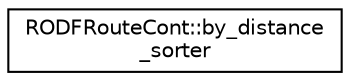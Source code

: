 digraph "Graphical Class Hierarchy"
{
  edge [fontname="Helvetica",fontsize="10",labelfontname="Helvetica",labelfontsize="10"];
  node [fontname="Helvetica",fontsize="10",shape=record];
  rankdir="LR";
  Node0 [label="RODFRouteCont::by_distance\l_sorter",height=0.2,width=0.4,color="black", fillcolor="white", style="filled",URL="$df/d90/class_r_o_d_f_route_cont_1_1by__distance__sorter.html",tooltip="A class for sorting route descriptions by their length. "];
}
